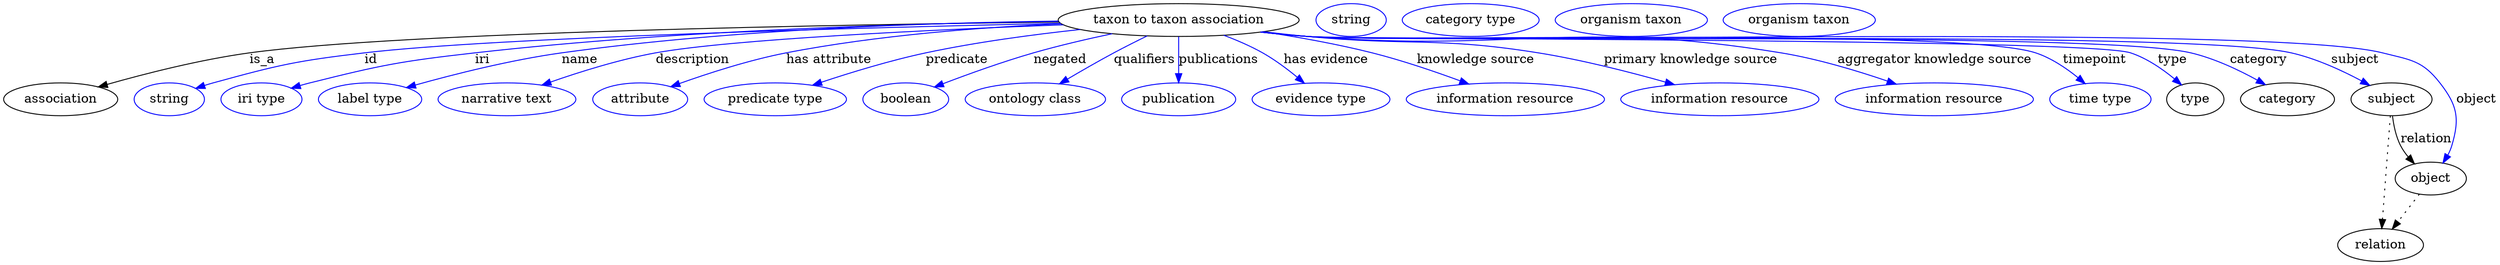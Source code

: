 digraph {
	graph [bb="0,0,2729.4,283"];
	node [label="\N"];
	"taxon to taxon association"	[height=0.5,
		label="taxon to taxon association",
		pos="1285.4,265",
		width=3.665];
	association	[height=0.5,
		pos="62.394,178",
		width=1.7332];
	"taxon to taxon association" -> association	[label=is_a,
		lp="283.39,221.5",
		pos="e,103.55,191.56 1154.5,262.79 919.76,260.06 436.4,251.81 269.39,229 215.3,221.61 154.74,206.11 113.17,194.32"];
	id	[color=blue,
		height=0.5,
		label=string,
		pos="181.39,178",
		width=1.0652];
	"taxon to taxon association" -> id	[color=blue,
		label=id,
		lp="402.39,221.5",
		pos="e,210.12,189.93 1155.9,261.41 945.5,256.78 538.59,245.94 395.39,229 320.69,220.16 301.92,215.94 229.39,196 226.24,195.13 223,194.16 \
219.75,193.13",
		style=solid];
	iri	[color=blue,
		height=0.5,
		label="iri type",
		pos="282.39,178",
		width=1.2277];
	"taxon to taxon association" -> iri	[color=blue,
		label=iri,
		lp="524.39,221.5",
		pos="e,315,190.19 1153.7,263.4 1000.2,261.44 739.16,254.26 516.39,229 435.14,219.79 414.72,215.86 335.39,196 331.96,195.14 328.43,194.18 \
324.89,193.16",
		style=solid];
	name	[color=blue,
		height=0.5,
		label="label type",
		pos="401.39,178",
		width=1.5707];
	"taxon to taxon association" -> name	[color=blue,
		label=name,
		lp="631.39,221.5",
		pos="e,441.22,190.88 1153.7,263.89 1017.3,262.21 798.52,255.1 611.39,229 555.73,221.24 493.21,205.41 450.97,193.63",
		style=solid];
	description	[color=blue,
		height=0.5,
		label="narrative text",
		pos="551.39,178",
		width=2.0943];
	"taxon to taxon association" -> description	[color=blue,
		label=description,
		lp="753.89,221.5",
		pos="e,589.7,193.66 1158.9,259.77 1016.9,254.4 795.74,244 713.39,229 674.16,221.85 631.08,208.26 599.21,197.06",
		style=solid];
	"has attribute"	[color=blue,
		height=0.5,
		label=attribute,
		pos="696.39,178",
		width=1.4443];
	"taxon to taxon association" -> "has attribute"	[color=blue,
		label="has attribute",
		lp="903.39,221.5",
		pos="e,729.86,191.85 1156.7,260.93 1071,257.07 956.15,248.41 856.39,229 815.88,221.12 771.15,206.62 739.3,195.26",
		style=solid];
	predicate	[color=blue,
		height=0.5,
		label="predicate type",
		pos="844.39,178",
		width=2.1665];
	"taxon to taxon association" -> predicate	[color=blue,
		label=predicate,
		lp="1042.4,221.5",
		pos="e,885,193.49 1177.1,254.64 1125.7,249.09 1063.5,240.79 1008.4,229 969.62,220.7 926.79,207.5 894.62,196.75",
		style=solid];
	negated	[color=blue,
		height=0.5,
		label=boolean,
		pos="987.39,178",
		width=1.2999];
	"taxon to taxon association" -> negated	[color=blue,
		label=negated,
		lp="1155.4,221.5",
		pos="e,1018.5,191.48 1212.1,249.92 1185,244.17 1154.1,236.99 1126.4,229 1092.8,219.31 1055.6,205.77 1028.1,195.22",
		style=solid];
	qualifiers	[color=blue,
		height=0.5,
		label="ontology class",
		pos="1128.4,178",
		width=2.1304];
	"taxon to taxon association" -> qualifiers	[color=blue,
		label=qualifiers,
		lp="1247.9,221.5",
		pos="e,1154.9,195.02 1250.8,247.56 1239.2,241.85 1226.1,235.3 1214.4,229 1197.5,219.92 1179,209.3 1163.6,200.19",
		style=solid];
	publications	[color=blue,
		height=0.5,
		label=publication,
		pos="1285.4,178",
		width=1.7332];
	"taxon to taxon association" -> publications	[color=blue,
		label=publications,
		lp="1329.4,221.5",
		pos="e,1285.4,196.18 1285.4,246.8 1285.4,235.16 1285.4,219.55 1285.4,206.24",
		style=solid];
	"has evidence"	[color=blue,
		height=0.5,
		label="evidence type",
		pos="1441.4,178",
		width=2.0943];
	"taxon to taxon association" -> "has evidence"	[color=blue,
		label="has evidence",
		lp="1446.9,221.5",
		pos="e,1423.1,195.69 1334.9,248.29 1349,242.98 1364.1,236.47 1377.4,229 1390.7,221.48 1404.3,211.34 1415.5,202.15",
		style=solid];
	"knowledge source"	[color=blue,
		height=0.5,
		label="information resource",
		pos="1643.4,178",
		width=3.015];
	"taxon to taxon association" -> "knowledge source"	[color=blue,
		label="knowledge source",
		lp="1610.9,221.5",
		pos="e,1603.3,194.73 1377.9,252.14 1415.3,246.46 1458.7,238.75 1497.4,229 1530,220.77 1565.8,208.57 1593.8,198.28",
		style=solid];
	"primary knowledge source"	[color=blue,
		height=0.5,
		label="information resource",
		pos="1878.4,178",
		width=3.015];
	"taxon to taxon association" -> "primary knowledge source"	[color=blue,
		label="primary knowledge source",
		lp="1846.4,221.5",
		pos="e,1828.6,194.09 1378.2,252.15 1394.3,250.29 1410.8,248.49 1426.4,247 1538.6,236.25 1568.1,246.8 1679.4,229 1726.9,221.4 1779.7,207.9 \
1818.9,196.85",
		style=solid];
	"aggregator knowledge source"	[color=blue,
		height=0.5,
		label="information resource",
		pos="2113.4,178",
		width=3.015];
	"taxon to taxon association" -> "aggregator knowledge source"	[color=blue,
		label="aggregator knowledge source",
		lp="2113.9,221.5",
		pos="e,2071.6,194.67 1376.3,251.88 1392.9,250 1410.2,248.26 1426.4,247 1656.5,229.17 1717.6,266.22 1945.4,229 1985.3,222.48 2029,209.28 \
2061.8,198.08",
		style=solid];
	timepoint	[color=blue,
		height=0.5,
		label="time type",
		pos="2295.4,178",
		width=1.5346];
	"taxon to taxon association" -> timepoint	[color=blue,
		label=timepoint,
		lp="2289.4,221.5",
		pos="e,2278.6,195.19 1375.5,251.81 1392.4,249.9 1409.9,248.18 1426.4,247 1514.9,240.68 2140.2,256.73 2224.4,229 2241.4,223.39 2258,212.2 \
2270.8,201.83",
		style=solid];
	type	[height=0.5,
		pos="2399.4,178",
		width=0.86659];
	"taxon to taxon association" -> type	[color=blue,
		label=type,
		lp="2374.4,221.5",
		pos="e,2384.3,193.76 1375.5,251.77 1392.4,249.87 1409.9,248.15 1426.4,247 1476.4,243.5 2280.8,244.61 2328.4,229 2346.1,223.18 2363.3,\
211.29 2376.4,200.56",
		style=solid];
	category	[height=0.5,
		pos="2500.4,178",
		width=1.4263];
	"taxon to taxon association" -> category	[color=blue,
		label=category,
		lp="2468.9,221.5",
		pos="e,2476.2,194.04 1375.2,251.8 1392.1,249.88 1409.8,248.15 1426.4,247 1533.7,239.55 2289.6,253.49 2394.4,229 2420.2,222.97 2447.1,\
210.16 2467.4,199.02",
		style=solid];
	subject	[height=0.5,
		pos="2614.4,178",
		width=1.2277];
	"taxon to taxon association" -> subject	[color=blue,
		label=subject,
		lp="2574.4,221.5",
		pos="e,2590.5,193.34 1375.1,251.77 1392.1,249.86 1409.8,248.14 1426.4,247 1545.9,238.82 2387.5,255.34 2504.4,229 2531.7,222.85 2560.4,\
209.55 2581.6,198.22",
		style=solid];
	object	[height=0.5,
		pos="2657.4,91",
		width=1.0832];
	"taxon to taxon association" -> object	[color=blue,
		label=object,
		lp="2707.4,178",
		pos="e,2670.8,108.09 1375.1,251.75 1392.1,249.84 1409.8,248.12 1426.4,247 1557,238.15 2477.5,261.25 2604.4,229 2635,221.21 2648,220.93 \
2667.4,196 2686.6,171.39 2689.3,156.9 2680.4,127 2679.4,123.55 2677.9,120.13 2676.1,116.85",
		style=solid];
	association_type	[color=blue,
		height=0.5,
		label=string,
		pos="1473.4,265",
		width=1.0652];
	association_category	[color=blue,
		height=0.5,
		label="category type",
		pos="1604.4,265",
		width=2.0762];
	subject -> object	[label=relation,
		lp="2652.4,134.5",
		pos="e,2639.5,107.23 2615.5,159.55 2616.7,149.57 2619.2,137.07 2624.4,127 2626.6,122.68 2629.5,118.52 2632.7,114.66"];
	relation	[height=0.5,
		pos="2602.4,18",
		width=1.2999];
	subject -> relation	[pos="e,2603.7,36.188 2613.1,159.79 2611,132.48 2607,78.994 2604.5,46.38",
		style=dotted];
	"taxon to taxon association_subject"	[color=blue,
		height=0.5,
		label="organism taxon",
		pos="1780.4,265",
		width=2.3109];
	object -> relation	[pos="e,2615.2,35.54 2644.9,73.889 2638,64.939 2629.2,53.617 2621.4,43.584",
		style=dotted];
	"taxon to taxon association_object"	[color=blue,
		height=0.5,
		label="organism taxon",
		pos="1964.4,265",
		width=2.3109];
}
